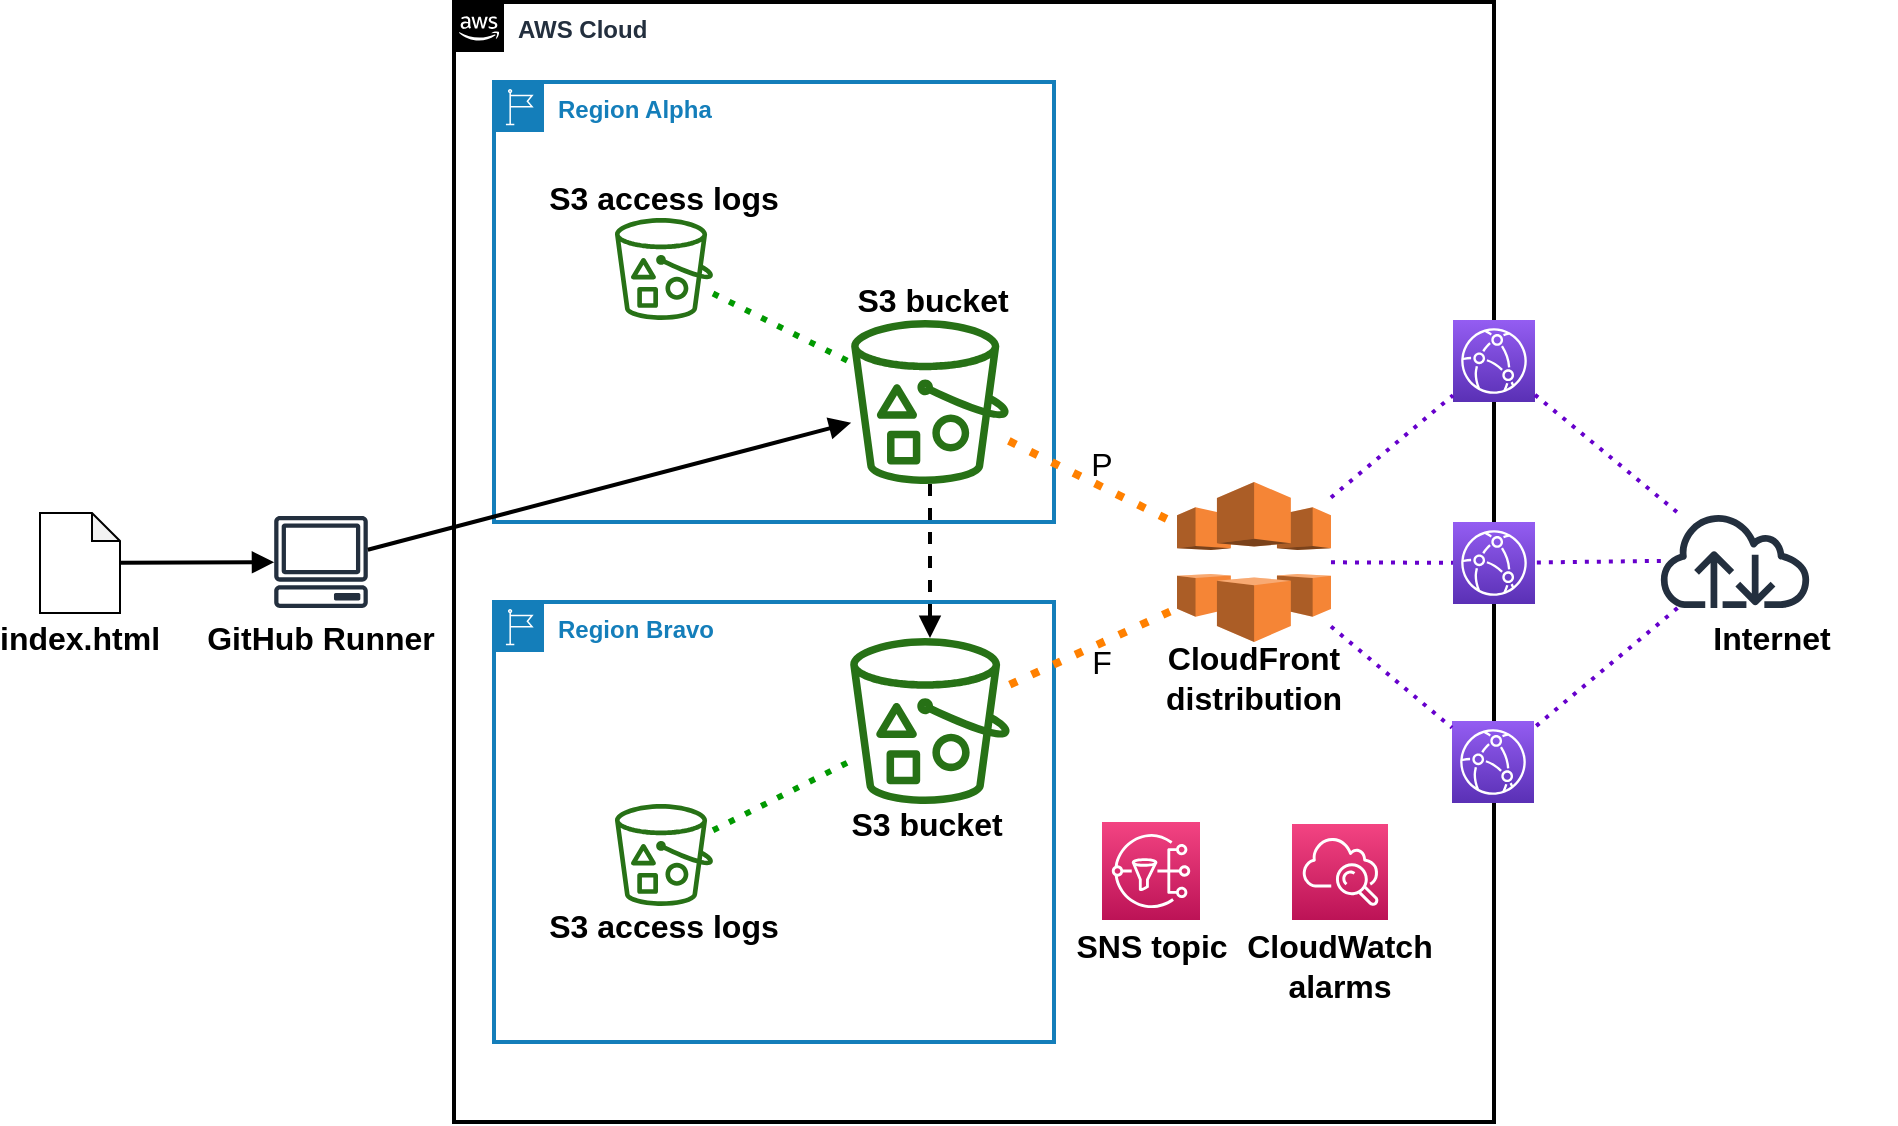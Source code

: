 <mxfile version="12.4.0" type="device" pages="1"><diagram id="Ht1M8jgEwFfnCIfOTk4-" name="Page-1"><mxGraphModel dx="1422" dy="2011" grid="1" gridSize="10" guides="1" tooltips="1" connect="1" arrows="1" fold="1" page="1" pageScale="1" pageWidth="827" pageHeight="1169" math="0" shadow="0"><root><mxCell id="0"/><mxCell id="1" parent="0"/><mxCell id="UEzPUAAOIrF-is8g5C7q-154" value="&lt;b&gt;AWS Cloud&lt;/b&gt;" style="points=[[0,0],[0.25,0],[0.5,0],[0.75,0],[1,0],[1,0.25],[1,0.5],[1,0.75],[1,1],[0.75,1],[0.5,1],[0.25,1],[0,1],[0,0.75],[0,0.5],[0,0.25]];outlineConnect=0;gradientColor=none;html=1;whiteSpace=wrap;fontSize=12;fontStyle=0;shape=mxgraph.aws4.group;grIcon=mxgraph.aws4.group_aws_cloud_alt;strokeColor=#000000;fillColor=none;verticalAlign=top;align=left;spacingLeft=30;fontColor=#232F3E;labelBackgroundColor=#ffffff;strokeWidth=2;" parent="1" vertex="1"><mxGeometry x="280" y="-680" width="520" height="560" as="geometry"/></mxCell><mxCell id="Z759bJejZM76x_Om1ZCy-9" value="&lt;b&gt;Region Bravo&lt;/b&gt;" style="points=[[0,0],[0.25,0],[0.5,0],[0.75,0],[1,0],[1,0.25],[1,0.5],[1,0.75],[1,1],[0.75,1],[0.5,1],[0.25,1],[0,1],[0,0.75],[0,0.5],[0,0.25]];outlineConnect=0;gradientColor=none;html=1;whiteSpace=wrap;fontSize=12;fontStyle=0;shape=mxgraph.aws4.group;grIcon=mxgraph.aws4.group_region;strokeColor=#147EBA;fillColor=none;verticalAlign=top;align=left;spacingLeft=30;fontColor=#147EBA;dashed=0;strokeWidth=2;" parent="1" vertex="1"><mxGeometry x="300" y="-380" width="280" height="220" as="geometry"/></mxCell><mxCell id="Z759bJejZM76x_Om1ZCy-10" value="&lt;b&gt;Region Alpha&lt;/b&gt;" style="points=[[0,0],[0.25,0],[0.5,0],[0.75,0],[1,0],[1,0.25],[1,0.5],[1,0.75],[1,1],[0.75,1],[0.5,1],[0.25,1],[0,1],[0,0.75],[0,0.5],[0,0.25]];outlineConnect=0;gradientColor=none;html=1;whiteSpace=wrap;fontSize=12;fontStyle=0;shape=mxgraph.aws4.group;grIcon=mxgraph.aws4.group_region;strokeColor=#147EBA;fillColor=none;verticalAlign=top;align=left;spacingLeft=30;fontColor=#147EBA;dashed=0;strokeWidth=2;" parent="1" vertex="1"><mxGeometry x="300" y="-640" width="280" height="220" as="geometry"/></mxCell><mxCell id="Z759bJejZM76x_Om1ZCy-12" style="edgeStyle=orthogonalEdgeStyle;rounded=0;orthogonalLoop=1;jettySize=auto;html=1;exitX=0.5;exitY=1;exitDx=0;exitDy=0;" parent="1" source="Z759bJejZM76x_Om1ZCy-9" target="Z759bJejZM76x_Om1ZCy-9" edge="1"><mxGeometry relative="1" as="geometry"/></mxCell><mxCell id="Z759bJejZM76x_Om1ZCy-23" value="GitHub Runner" style="text;html=1;strokeColor=none;fillColor=none;align=center;verticalAlign=middle;whiteSpace=wrap;rounded=0;fontStyle=1;fontSize=16;fontFamily=Helvetica;" parent="1" vertex="1"><mxGeometry x="154" y="-377" width="119" height="30" as="geometry"/></mxCell><mxCell id="Z759bJejZM76x_Om1ZCy-24" value="" style="shape=note;whiteSpace=wrap;html=1;backgroundOutline=1;darkOpacity=0.05;fontFamily=Helvetica;fontSize=14;size=14;" parent="1" vertex="1"><mxGeometry x="73" y="-424.5" width="40" height="50" as="geometry"/></mxCell><mxCell id="Z759bJejZM76x_Om1ZCy-27" value="" style="outlineConnect=0;fontColor=#232F3E;gradientColor=none;fillColor=#232F3E;strokeColor=none;dashed=0;verticalLabelPosition=bottom;verticalAlign=top;align=center;html=1;fontSize=12;fontStyle=0;aspect=fixed;pointerEvents=1;shape=mxgraph.aws4.client;" parent="1" vertex="1"><mxGeometry x="190" y="-423" width="47" height="46" as="geometry"/></mxCell><mxCell id="Z759bJejZM76x_Om1ZCy-32" value="" style="outlineConnect=0;fontColor=#232F3E;gradientColor=none;fillColor=#277116;strokeColor=none;dashed=0;verticalLabelPosition=bottom;verticalAlign=top;align=center;html=1;fontSize=12;fontStyle=0;aspect=fixed;pointerEvents=1;shape=mxgraph.aws4.bucket_with_objects;" parent="1" vertex="1"><mxGeometry x="478" y="-362" width="80" height="83" as="geometry"/></mxCell><mxCell id="Z759bJejZM76x_Om1ZCy-33" value="" style="outlineConnect=0;fontColor=#232F3E;gradientColor=none;fillColor=#277116;strokeColor=none;dashed=0;verticalLabelPosition=bottom;verticalAlign=top;align=center;html=1;fontSize=12;fontStyle=0;aspect=fixed;pointerEvents=1;shape=mxgraph.aws4.bucket_with_objects;" parent="1" vertex="1"><mxGeometry x="478" y="-521" width="80" height="82" as="geometry"/></mxCell><mxCell id="Z759bJejZM76x_Om1ZCy-38" value="" style="endArrow=block;html=1;shadow=0;strokeColor=#000000;strokeWidth=2;fontFamily=Helvetica;fontSize=16;endFill=1;" parent="1" source="Z759bJejZM76x_Om1ZCy-24" target="Z759bJejZM76x_Om1ZCy-27" edge="1"><mxGeometry width="50" height="50" relative="1" as="geometry"><mxPoint x="10" y="30" as="sourcePoint"/><mxPoint x="90" y="-400" as="targetPoint"/></mxGeometry></mxCell><mxCell id="Z759bJejZM76x_Om1ZCy-39" value="" style="endArrow=block;html=1;shadow=0;strokeColor=#000000;strokeWidth=2;fontFamily=Helvetica;fontSize=16;endFill=1;dashed=1;" parent="1" source="Z759bJejZM76x_Om1ZCy-33" target="Z759bJejZM76x_Om1ZCy-32" edge="1"><mxGeometry width="50" height="50" relative="1" as="geometry"><mxPoint x="397" y="-509" as="sourcePoint"/><mxPoint x="396.5" y="-425" as="targetPoint"/></mxGeometry></mxCell><mxCell id="Z759bJejZM76x_Om1ZCy-42" value="S3 bucket" style="text;html=1;strokeColor=none;fillColor=none;align=center;verticalAlign=middle;whiteSpace=wrap;rounded=0;fontStyle=1;fontSize=16;fontFamily=Helvetica;" parent="1" vertex="1"><mxGeometry x="478" y="-541" width="83" height="20" as="geometry"/></mxCell><mxCell id="Z759bJejZM76x_Om1ZCy-43" value="S3 bucket" style="text;html=1;strokeColor=none;fillColor=none;align=center;verticalAlign=middle;whiteSpace=wrap;rounded=0;fontStyle=1;fontSize=16;fontFamily=Helvetica;" parent="1" vertex="1"><mxGeometry x="475" y="-279" width="83" height="20" as="geometry"/></mxCell><mxCell id="Z759bJejZM76x_Om1ZCy-44" value="" style="outlineConnect=0;fontColor=#232F3E;gradientColor=#945DF2;gradientDirection=north;fillColor=#5A30B5;strokeColor=#ffffff;dashed=0;verticalLabelPosition=bottom;verticalAlign=top;align=center;html=1;fontSize=12;fontStyle=0;aspect=fixed;shape=mxgraph.aws4.resourceIcon;resIcon=mxgraph.aws4.cloudfront;shadow=0;dashPattern=1 1;" parent="1" vertex="1"><mxGeometry x="779.5" y="-521" width="41" height="41" as="geometry"/></mxCell><mxCell id="Z759bJejZM76x_Om1ZCy-45" value="" style="outlineConnect=0;dashed=0;verticalLabelPosition=bottom;verticalAlign=top;align=center;html=1;shape=mxgraph.aws3.cloudfront;fillColor=#F58536;gradientColor=none;shadow=0;dashPattern=1 1;strokeWidth=1;fontFamily=Helvetica;fontSize=16;" parent="1" vertex="1"><mxGeometry x="641.5" y="-440" width="77" height="80" as="geometry"/></mxCell><mxCell id="Z759bJejZM76x_Om1ZCy-48" value="" style="outlineConnect=0;fontColor=#232F3E;gradientColor=#945DF2;gradientDirection=north;fillColor=#5A30B5;strokeColor=#ffffff;dashed=0;verticalLabelPosition=bottom;verticalAlign=top;align=center;html=1;fontSize=12;fontStyle=0;aspect=fixed;shape=mxgraph.aws4.resourceIcon;resIcon=mxgraph.aws4.cloudfront;shadow=0;dashPattern=1 1;" parent="1" vertex="1"><mxGeometry x="779.5" y="-420" width="41" height="41" as="geometry"/></mxCell><mxCell id="Z759bJejZM76x_Om1ZCy-49" value="" style="outlineConnect=0;fontColor=#232F3E;gradientColor=#945DF2;gradientDirection=north;fillColor=#5A30B5;strokeColor=#ffffff;dashed=0;verticalLabelPosition=bottom;verticalAlign=top;align=center;html=1;fontSize=12;fontStyle=0;aspect=fixed;shape=mxgraph.aws4.resourceIcon;resIcon=mxgraph.aws4.cloudfront;shadow=0;dashPattern=1 1;" parent="1" vertex="1"><mxGeometry x="779" y="-320.5" width="41" height="41" as="geometry"/></mxCell><mxCell id="Z759bJejZM76x_Om1ZCy-50" value="" style="endArrow=none;dashed=1;html=1;shadow=0;strokeColor=#FF8000;strokeWidth=4;fontFamily=Helvetica;fontSize=16;dashPattern=1 2;fillColor=#ffe6cc;" parent="1" source="Z759bJejZM76x_Om1ZCy-33" target="Z759bJejZM76x_Om1ZCy-45" edge="1"><mxGeometry width="50" height="50" relative="1" as="geometry"><mxPoint x="700" y="-520" as="sourcePoint"/><mxPoint x="750" y="-570" as="targetPoint"/></mxGeometry></mxCell><mxCell id="Z759bJejZM76x_Om1ZCy-51" value="" style="endArrow=block;html=1;shadow=0;strokeColor=#000000;strokeWidth=2;fontFamily=Helvetica;fontSize=16;endFill=1;" parent="1" source="Z759bJejZM76x_Om1ZCy-27" target="Z759bJejZM76x_Om1ZCy-33" edge="1"><mxGeometry width="50" height="50" relative="1" as="geometry"><mxPoint x="207.406" y="-418.958" as="sourcePoint"/><mxPoint x="248" y="-600" as="targetPoint"/></mxGeometry></mxCell><mxCell id="Z759bJejZM76x_Om1ZCy-52" value="" style="endArrow=none;dashed=1;html=1;shadow=0;strokeColor=#FF8000;strokeWidth=4;fontFamily=Helvetica;fontSize=16;entryX=0;entryY=0.79;entryDx=0;entryDy=0;entryPerimeter=0;dashPattern=1 2;" parent="1" source="Z759bJejZM76x_Om1ZCy-32" target="Z759bJejZM76x_Om1ZCy-45" edge="1"><mxGeometry width="50" height="50" relative="1" as="geometry"><mxPoint x="517.999" y="-304.592" as="sourcePoint"/><mxPoint x="798.5" y="-180.968" as="targetPoint"/></mxGeometry></mxCell><mxCell id="Z759bJejZM76x_Om1ZCy-53" value="CloudFront distribution" style="text;html=1;strokeColor=none;fillColor=none;align=center;verticalAlign=middle;whiteSpace=wrap;rounded=0;fontStyle=1;fontSize=16;fontFamily=Helvetica;" parent="1" vertex="1"><mxGeometry x="660" y="-352" width="40" height="20" as="geometry"/></mxCell><mxCell id="Z759bJejZM76x_Om1ZCy-54" value="" style="endArrow=none;dashed=1;html=1;shadow=0;strokeColor=#6600CC;strokeWidth=2;fontFamily=Helvetica;fontSize=16;dashPattern=1 2;" parent="1" source="Z759bJejZM76x_Om1ZCy-45" target="Z759bJejZM76x_Om1ZCy-44" edge="1"><mxGeometry width="50" height="50" relative="1" as="geometry"><mxPoint x="689.999" y="-567.592" as="sourcePoint"/><mxPoint x="970.5" y="-443.968" as="targetPoint"/></mxGeometry></mxCell><mxCell id="Z759bJejZM76x_Om1ZCy-55" value="" style="endArrow=none;dashed=1;html=1;shadow=0;strokeColor=#6600CC;strokeWidth=2;fontFamily=Helvetica;fontSize=16;dashPattern=1 2;" parent="1" source="Z759bJejZM76x_Om1ZCy-45" target="Z759bJejZM76x_Om1ZCy-48" edge="1"><mxGeometry width="50" height="50" relative="1" as="geometry"><mxPoint x="840.227" y="-399" as="sourcePoint"/><mxPoint x="920.546" y="-517" as="targetPoint"/></mxGeometry></mxCell><mxCell id="Z759bJejZM76x_Om1ZCy-56" value="" style="endArrow=none;dashed=1;html=1;shadow=0;strokeColor=#6600CC;strokeWidth=2;fontFamily=Helvetica;fontSize=16;dashPattern=1 2;" parent="1" source="Z759bJejZM76x_Om1ZCy-45" target="Z759bJejZM76x_Om1ZCy-49" edge="1"><mxGeometry width="50" height="50" relative="1" as="geometry"><mxPoint x="850" y="-330.658" as="sourcePoint"/><mxPoint x="912.5" y="-330.916" as="targetPoint"/></mxGeometry></mxCell><mxCell id="Z759bJejZM76x_Om1ZCy-57" value="" style="outlineConnect=0;fontColor=#232F3E;gradientColor=none;fillColor=#232F3E;strokeColor=none;dashed=0;verticalLabelPosition=bottom;verticalAlign=top;align=center;html=1;fontSize=12;fontStyle=0;aspect=fixed;pointerEvents=1;shape=mxgraph.aws4.internet;" parent="1" vertex="1"><mxGeometry x="881.5" y="-425" width="78" height="48" as="geometry"/></mxCell><mxCell id="Z759bJejZM76x_Om1ZCy-58" value="" style="outlineConnect=0;fontColor=#232F3E;gradientColor=#F34482;gradientDirection=north;fillColor=#BC1356;strokeColor=#ffffff;dashed=0;verticalLabelPosition=bottom;verticalAlign=top;align=center;html=1;fontSize=12;fontStyle=0;aspect=fixed;shape=mxgraph.aws4.resourceIcon;resIcon=mxgraph.aws4.cloudwatch;shadow=0;" parent="1" vertex="1"><mxGeometry x="699" y="-269" width="48" height="48" as="geometry"/></mxCell><mxCell id="Z759bJejZM76x_Om1ZCy-59" value="" style="outlineConnect=0;fontColor=#232F3E;gradientColor=#F34482;gradientDirection=north;fillColor=#BC1356;strokeColor=#ffffff;dashed=0;verticalLabelPosition=bottom;verticalAlign=top;align=center;html=1;fontSize=12;fontStyle=0;aspect=fixed;shape=mxgraph.aws4.resourceIcon;resIcon=mxgraph.aws4.sns;shadow=0;" parent="1" vertex="1"><mxGeometry x="604" y="-270" width="49" height="49" as="geometry"/></mxCell><mxCell id="Z759bJejZM76x_Om1ZCy-25" value="index.html" style="text;html=1;strokeColor=none;fillColor=none;align=center;verticalAlign=middle;whiteSpace=wrap;rounded=0;fontStyle=1;fontSize=16;fontFamily=Helvetica;" parent="1" vertex="1"><mxGeometry x="73" y="-372" width="40" height="20" as="geometry"/></mxCell><mxCell id="Z759bJejZM76x_Om1ZCy-62" value="P" style="text;html=1;strokeColor=none;fillColor=none;align=center;verticalAlign=middle;whiteSpace=wrap;rounded=0;shadow=0;fontFamily=Helvetica;fontSize=16;" parent="1" vertex="1"><mxGeometry x="584" y="-459" width="40" height="20" as="geometry"/></mxCell><mxCell id="Z759bJejZM76x_Om1ZCy-63" value="F" style="text;html=1;strokeColor=none;fillColor=none;align=center;verticalAlign=middle;whiteSpace=wrap;rounded=0;shadow=0;fontFamily=Helvetica;fontSize=16;" parent="1" vertex="1"><mxGeometry x="584" y="-360" width="40" height="20" as="geometry"/></mxCell><mxCell id="Z759bJejZM76x_Om1ZCy-65" value="" style="outlineConnect=0;fontColor=#232F3E;gradientColor=none;fillColor=#277116;strokeColor=none;dashed=0;verticalLabelPosition=bottom;verticalAlign=top;align=center;html=1;fontSize=12;fontStyle=0;aspect=fixed;pointerEvents=1;shape=mxgraph.aws4.bucket_with_objects;" parent="1" vertex="1"><mxGeometry x="360" y="-572" width="50" height="51" as="geometry"/></mxCell><mxCell id="Z759bJejZM76x_Om1ZCy-66" value="" style="outlineConnect=0;fontColor=#232F3E;gradientColor=none;fillColor=#277116;strokeColor=none;dashed=0;verticalLabelPosition=bottom;verticalAlign=top;align=center;html=1;fontSize=12;fontStyle=0;aspect=fixed;pointerEvents=1;shape=mxgraph.aws4.bucket_with_objects;" parent="1" vertex="1"><mxGeometry x="360" y="-279" width="50" height="51" as="geometry"/></mxCell><mxCell id="Z759bJejZM76x_Om1ZCy-67" value="" style="endArrow=none;dashed=1;html=1;shadow=0;strokeColor=#009900;strokeWidth=3;fontFamily=Helvetica;fontSize=16;dashPattern=1 2;fillColor=#d5e8d4;" parent="1" source="Z759bJejZM76x_Om1ZCy-65" target="Z759bJejZM76x_Om1ZCy-33" edge="1"><mxGeometry width="50" height="50" relative="1" as="geometry"><mxPoint x="369.999" y="-636.235" as="sourcePoint"/><mxPoint x="572.5" y="-578.48" as="targetPoint"/></mxGeometry></mxCell><mxCell id="Z759bJejZM76x_Om1ZCy-68" value="" style="endArrow=none;dashed=1;html=1;shadow=0;strokeColor=#009900;strokeWidth=3;fontFamily=Helvetica;fontSize=16;dashPattern=1 2;" parent="1" source="Z759bJejZM76x_Om1ZCy-66" target="Z759bJejZM76x_Om1ZCy-32" edge="1"><mxGeometry width="50" height="50" relative="1" as="geometry"><mxPoint x="371.066" y="-222.717" as="sourcePoint"/><mxPoint x="440.001" y="-188.249" as="targetPoint"/></mxGeometry></mxCell><mxCell id="Z759bJejZM76x_Om1ZCy-69" value="S3 access logs" style="text;html=1;strokeColor=none;fillColor=none;align=center;verticalAlign=middle;whiteSpace=wrap;rounded=0;fontStyle=1;fontSize=16;fontFamily=Helvetica;" parent="1" vertex="1"><mxGeometry x="323" y="-592" width="124" height="20" as="geometry"/></mxCell><mxCell id="Z759bJejZM76x_Om1ZCy-70" value="S3 access logs" style="text;html=1;strokeColor=none;fillColor=none;align=center;verticalAlign=middle;whiteSpace=wrap;rounded=0;fontStyle=1;fontSize=16;fontFamily=Helvetica;" parent="1" vertex="1"><mxGeometry x="323" y="-228" width="124" height="20" as="geometry"/></mxCell><mxCell id="Z759bJejZM76x_Om1ZCy-71" value="SNS topic" style="text;html=1;strokeColor=none;fillColor=none;align=center;verticalAlign=middle;whiteSpace=wrap;rounded=0;fontStyle=1;fontSize=16;fontFamily=Helvetica;" parent="1" vertex="1"><mxGeometry x="566.5" y="-218" width="124" height="20" as="geometry"/></mxCell><mxCell id="Z759bJejZM76x_Om1ZCy-72" value="CloudWatch alarms" style="text;html=1;strokeColor=none;fillColor=none;align=center;verticalAlign=middle;whiteSpace=wrap;rounded=0;fontStyle=1;fontSize=16;fontFamily=Helvetica;" parent="1" vertex="1"><mxGeometry x="661" y="-208" width="124" height="20" as="geometry"/></mxCell><mxCell id="Z759bJejZM76x_Om1ZCy-73" value="" style="endArrow=none;dashed=1;html=1;shadow=0;strokeColor=#6600CC;strokeWidth=2;fontFamily=Helvetica;fontSize=16;dashPattern=1 2;" parent="1" source="Z759bJejZM76x_Om1ZCy-57" target="Z759bJejZM76x_Om1ZCy-44" edge="1"><mxGeometry width="50" height="50" relative="1" as="geometry"><mxPoint x="980.227" y="-470" as="sourcePoint"/><mxPoint x="1060.546" y="-588" as="targetPoint"/></mxGeometry></mxCell><mxCell id="Z759bJejZM76x_Om1ZCy-74" value="" style="endArrow=none;dashed=1;html=1;shadow=0;strokeColor=#6600CC;strokeWidth=2;fontFamily=Helvetica;fontSize=16;dashPattern=1 2;" parent="1" source="Z759bJejZM76x_Om1ZCy-57" target="Z759bJejZM76x_Om1ZCy-48" edge="1"><mxGeometry width="50" height="50" relative="1" as="geometry"><mxPoint x="1051.551" y="-424.5" as="sourcePoint"/><mxPoint x="960.051" y="-558" as="targetPoint"/></mxGeometry></mxCell><mxCell id="Z759bJejZM76x_Om1ZCy-75" value="" style="endArrow=none;dashed=1;html=1;shadow=0;strokeColor=#6600CC;strokeWidth=2;fontFamily=Helvetica;fontSize=16;dashPattern=1 2;" parent="1" source="Z759bJejZM76x_Om1ZCy-57" target="Z759bJejZM76x_Om1ZCy-49" edge="1"><mxGeometry width="50" height="50" relative="1" as="geometry"><mxPoint x="1111.551" y="-438.5" as="sourcePoint"/><mxPoint x="1020.051" y="-572" as="targetPoint"/></mxGeometry></mxCell><mxCell id="Z759bJejZM76x_Om1ZCy-79" value="Internet" style="text;html=1;strokeColor=none;fillColor=none;align=center;verticalAlign=middle;whiteSpace=wrap;rounded=0;fontStyle=1;fontSize=16;fontFamily=Helvetica;" parent="1" vertex="1"><mxGeometry x="877" y="-372" width="124" height="20" as="geometry"/></mxCell></root></mxGraphModel></diagram></mxfile>